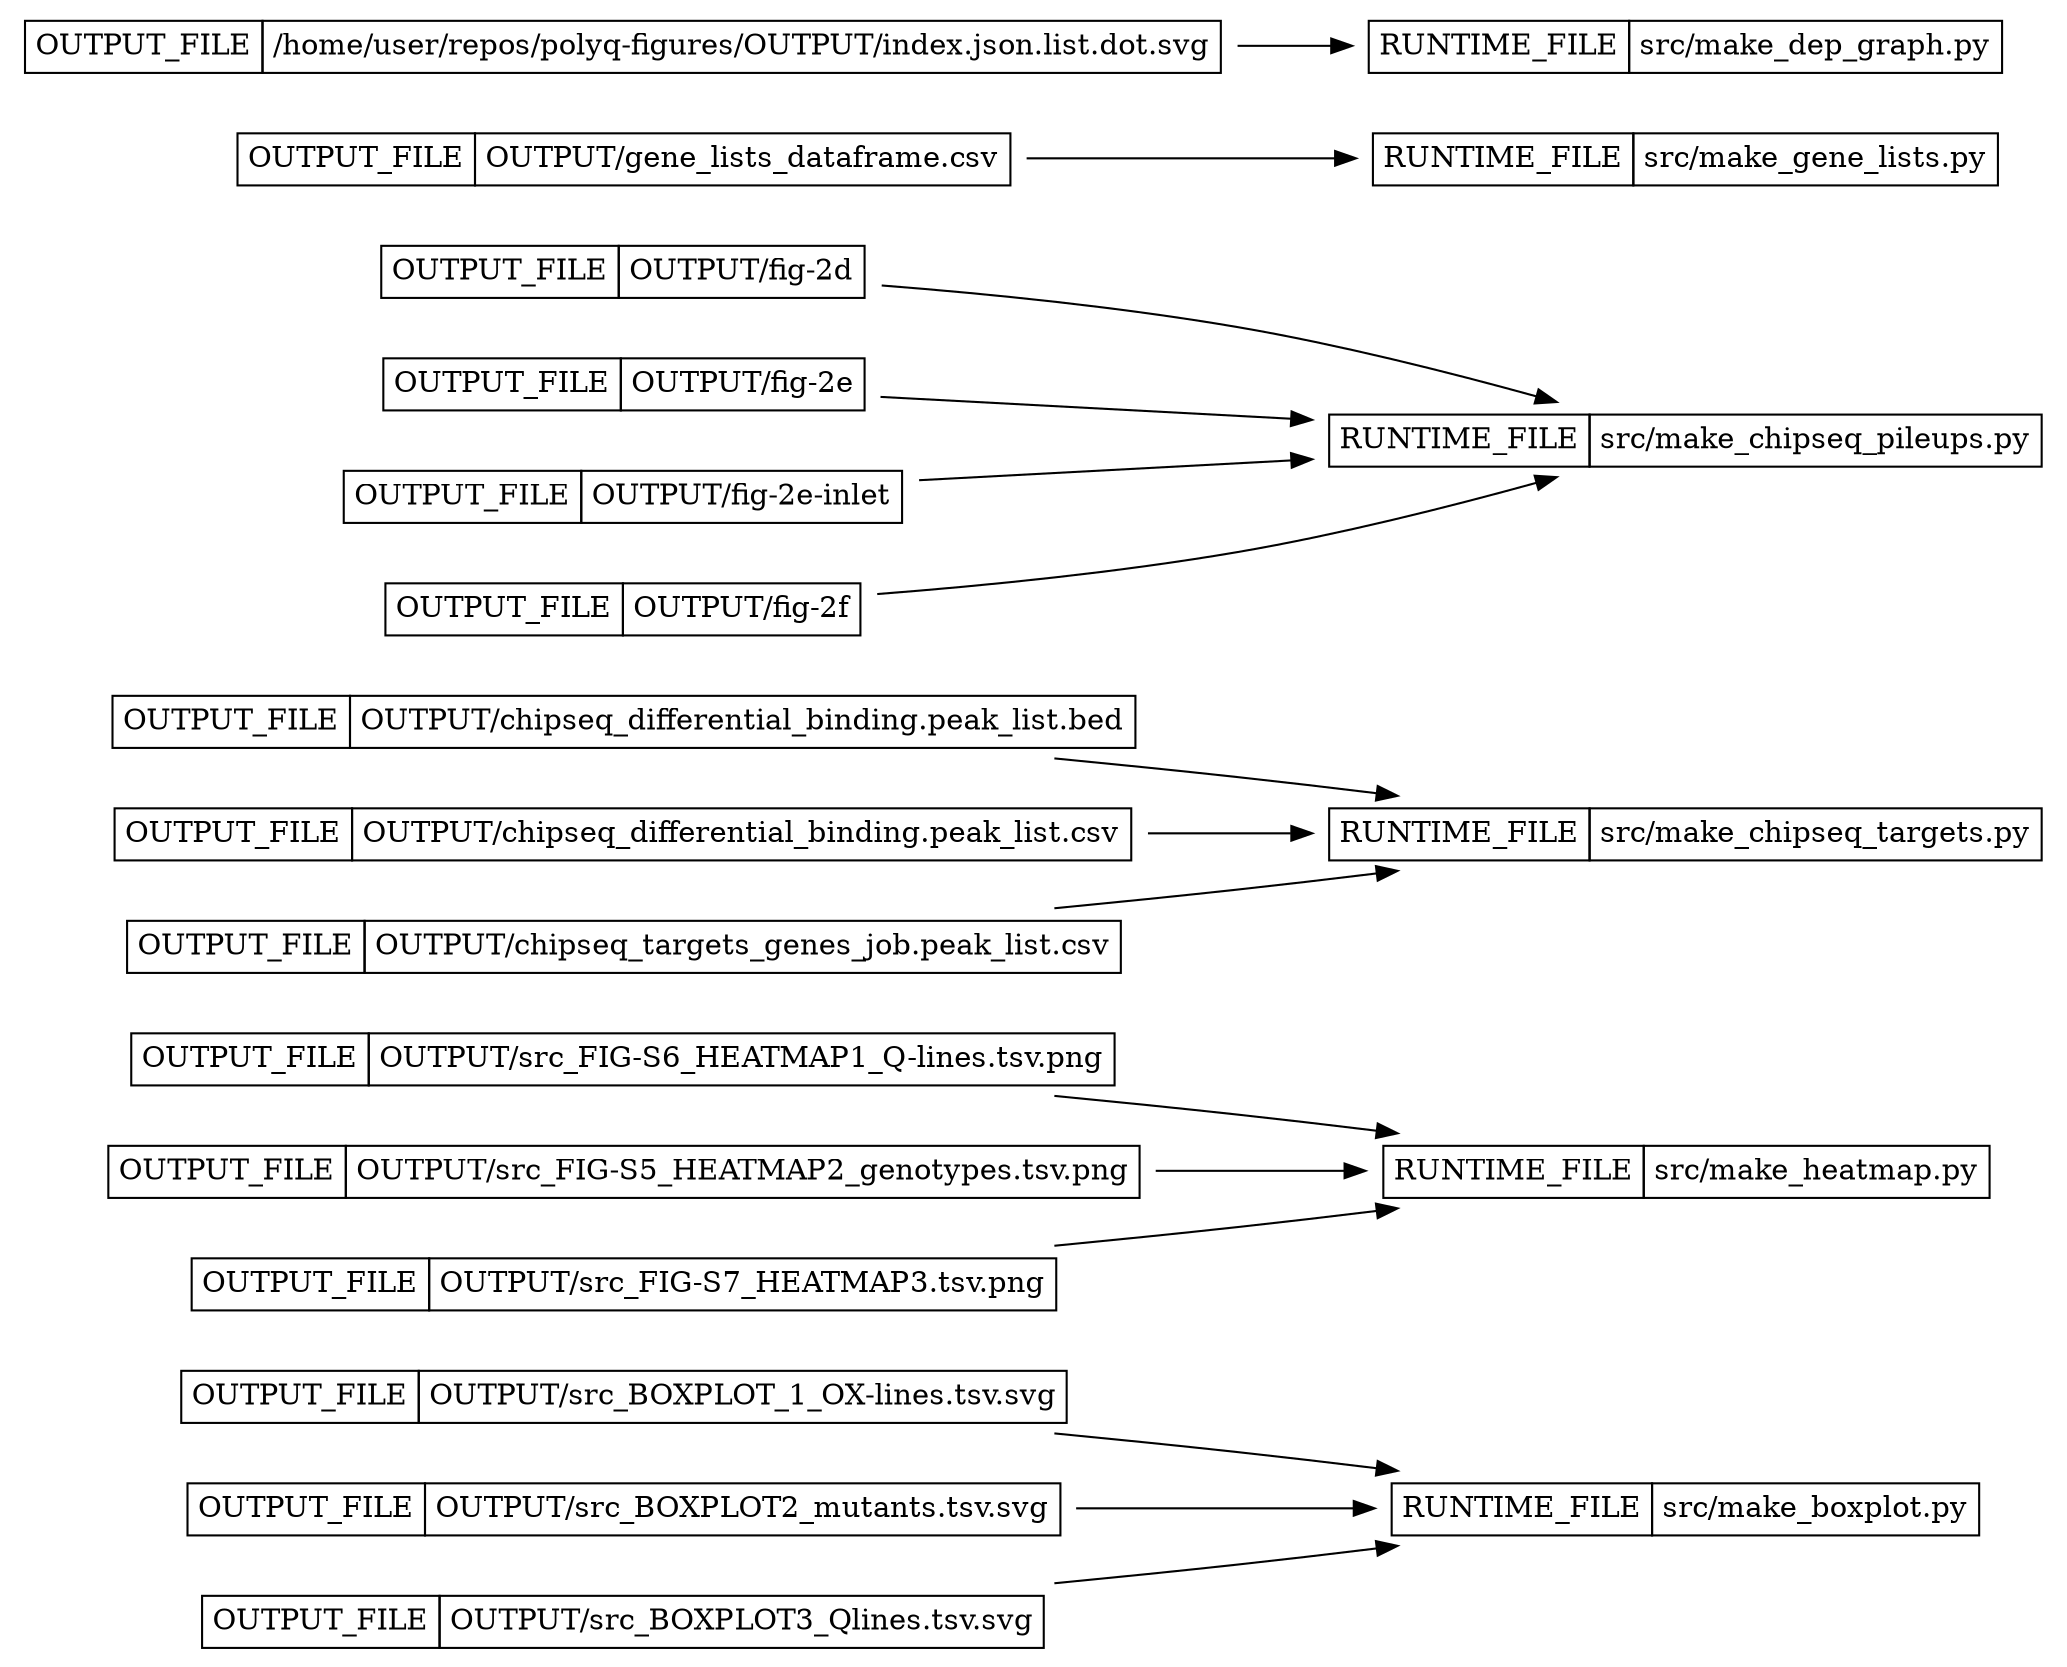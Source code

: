digraph structs {
	graph [rankdir=LR]
	node [shape=plaintext]
	"OUTPUT/src_BOXPLOT_1_OX-lines.tsv.svg" -> "src/make_boxplot.py"
	"OUTPUT/src_BOXPLOT2_mutants.tsv.svg" -> "src/make_boxplot.py"
	"OUTPUT/src_BOXPLOT3_Qlines.tsv.svg" -> "src/make_boxplot.py"
	"OUTPUT/src_FIG-S6_HEATMAP1_Q-lines.tsv.png" -> "src/make_heatmap.py"
	"OUTPUT/src_FIG-S5_HEATMAP2_genotypes.tsv.png" -> "src/make_heatmap.py"
	"OUTPUT/src_FIG-S7_HEATMAP3.tsv.png" -> "src/make_heatmap.py"
	"OUTPUT/chipseq_differential_binding.peak_list.bed" -> "src/make_chipseq_targets.py"
	"OUTPUT/chipseq_differential_binding.peak_list.csv" -> "src/make_chipseq_targets.py"
	"OUTPUT/chipseq_targets_genes_job.peak_list.csv" -> "src/make_chipseq_targets.py"
	"OUTPUT/fig-2d" -> "src/make_chipseq_pileups.py"
	"OUTPUT/fig-2e" -> "src/make_chipseq_pileups.py"
	"OUTPUT/fig-2e-inlet" -> "src/make_chipseq_pileups.py"
	"OUTPUT/fig-2f" -> "src/make_chipseq_pileups.py"
	"OUTPUT/gene_lists_dataframe.csv" -> "src/make_gene_lists.py"
	"/home/user/repos/polyq-figures/OUTPUT/index.json.list.dot.svg" -> "src/make_dep_graph.py"
	subgraph right {
		"src/make_boxplot.py" [label=<
    <TABLE BORDER="0" CELLBORDER="1" CELLSPACING="0" CELLPADDING="4">
      <TR>
      <TD PORT="RUNTIME_FILE" >RUNTIME_FILE</TD>
      <TD PORT="src/make_boxplot.py" >src/make_boxplot.py</TD>  </TR>
    </TABLE>> href="src/make_boxplot.py"]
		"src/make_boxplot.py" [label=<
    <TABLE BORDER="0" CELLBORDER="1" CELLSPACING="0" CELLPADDING="4">
      <TR>
      <TD PORT="RUNTIME_FILE" >RUNTIME_FILE</TD>
      <TD PORT="src/make_boxplot.py" >src/make_boxplot.py</TD>  </TR>
    </TABLE>> href="src/make_boxplot.py"]
		"src/make_boxplot.py" [label=<
    <TABLE BORDER="0" CELLBORDER="1" CELLSPACING="0" CELLPADDING="4">
      <TR>
      <TD PORT="RUNTIME_FILE" >RUNTIME_FILE</TD>
      <TD PORT="src/make_boxplot.py" >src/make_boxplot.py</TD>  </TR>
    </TABLE>> href="src/make_boxplot.py"]
		"src/make_heatmap.py" [label=<
    <TABLE BORDER="0" CELLBORDER="1" CELLSPACING="0" CELLPADDING="4">
      <TR>
      <TD PORT="RUNTIME_FILE" >RUNTIME_FILE</TD>
      <TD PORT="src/make_heatmap.py" >src/make_heatmap.py</TD>  </TR>
    </TABLE>> href="src/make_heatmap.py"]
		"src/make_heatmap.py" [label=<
    <TABLE BORDER="0" CELLBORDER="1" CELLSPACING="0" CELLPADDING="4">
      <TR>
      <TD PORT="RUNTIME_FILE" >RUNTIME_FILE</TD>
      <TD PORT="src/make_heatmap.py" >src/make_heatmap.py</TD>  </TR>
    </TABLE>> href="src/make_heatmap.py"]
		"src/make_heatmap.py" [label=<
    <TABLE BORDER="0" CELLBORDER="1" CELLSPACING="0" CELLPADDING="4">
      <TR>
      <TD PORT="RUNTIME_FILE" >RUNTIME_FILE</TD>
      <TD PORT="src/make_heatmap.py" >src/make_heatmap.py</TD>  </TR>
    </TABLE>> href="src/make_heatmap.py"]
		"src/make_chipseq_targets.py" [label=<
    <TABLE BORDER="0" CELLBORDER="1" CELLSPACING="0" CELLPADDING="4">
      <TR>
      <TD PORT="RUNTIME_FILE" >RUNTIME_FILE</TD>
      <TD PORT="src/make_chipseq_targets.py" >src/make_chipseq_targets.py</TD>  </TR>
    </TABLE>> href="src/make_chipseq_targets.py"]
		"src/make_chipseq_targets.py" [label=<
    <TABLE BORDER="0" CELLBORDER="1" CELLSPACING="0" CELLPADDING="4">
      <TR>
      <TD PORT="RUNTIME_FILE" >RUNTIME_FILE</TD>
      <TD PORT="src/make_chipseq_targets.py" >src/make_chipseq_targets.py</TD>  </TR>
    </TABLE>> href="src/make_chipseq_targets.py"]
		"src/make_chipseq_targets.py" [label=<
    <TABLE BORDER="0" CELLBORDER="1" CELLSPACING="0" CELLPADDING="4">
      <TR>
      <TD PORT="RUNTIME_FILE" >RUNTIME_FILE</TD>
      <TD PORT="src/make_chipseq_targets.py" >src/make_chipseq_targets.py</TD>  </TR>
    </TABLE>> href="src/make_chipseq_targets.py"]
		"src/make_chipseq_pileups.py" [label=<
    <TABLE BORDER="0" CELLBORDER="1" CELLSPACING="0" CELLPADDING="4">
      <TR>
      <TD PORT="RUNTIME_FILE" >RUNTIME_FILE</TD>
      <TD PORT="src/make_chipseq_pileups.py" >src/make_chipseq_pileups.py</TD>  </TR>
    </TABLE>> href="src/make_chipseq_pileups.py"]
		"src/make_chipseq_pileups.py" [label=<
    <TABLE BORDER="0" CELLBORDER="1" CELLSPACING="0" CELLPADDING="4">
      <TR>
      <TD PORT="RUNTIME_FILE" >RUNTIME_FILE</TD>
      <TD PORT="src/make_chipseq_pileups.py" >src/make_chipseq_pileups.py</TD>  </TR>
    </TABLE>> href="src/make_chipseq_pileups.py"]
		"src/make_chipseq_pileups.py" [label=<
    <TABLE BORDER="0" CELLBORDER="1" CELLSPACING="0" CELLPADDING="4">
      <TR>
      <TD PORT="RUNTIME_FILE" >RUNTIME_FILE</TD>
      <TD PORT="src/make_chipseq_pileups.py" >src/make_chipseq_pileups.py</TD>  </TR>
    </TABLE>> href="src/make_chipseq_pileups.py"]
		"src/make_chipseq_pileups.py" [label=<
    <TABLE BORDER="0" CELLBORDER="1" CELLSPACING="0" CELLPADDING="4">
      <TR>
      <TD PORT="RUNTIME_FILE" >RUNTIME_FILE</TD>
      <TD PORT="src/make_chipseq_pileups.py" >src/make_chipseq_pileups.py</TD>  </TR>
    </TABLE>> href="src/make_chipseq_pileups.py"]
		"src/make_gene_lists.py" [label=<
    <TABLE BORDER="0" CELLBORDER="1" CELLSPACING="0" CELLPADDING="4">
      <TR>
      <TD PORT="RUNTIME_FILE" >RUNTIME_FILE</TD>
      <TD PORT="src/make_gene_lists.py" >src/make_gene_lists.py</TD>  </TR>
    </TABLE>> href="src/make_gene_lists.py"]
		"src/make_dep_graph.py" [label=<
    <TABLE BORDER="0" CELLBORDER="1" CELLSPACING="0" CELLPADDING="4">
      <TR>
      <TD PORT="RUNTIME_FILE" >RUNTIME_FILE</TD>
      <TD PORT="src/make_dep_graph.py" >src/make_dep_graph.py</TD>  </TR>
    </TABLE>> href="src/make_dep_graph.py"]
	}
	subgraph left {
		"OUTPUT/src_BOXPLOT_1_OX-lines.tsv.svg" [label=<
    <TABLE BORDER="0" CELLBORDER="1" CELLSPACING="0" CELLPADDING="4">
      <TR>
      <TD PORT="OUTPUT_FILE" >OUTPUT_FILE</TD>
      <TD PORT="OUTPUT/src_BOXPLOT_1_OX-lines.tsv.svg" >OUTPUT/src_BOXPLOT_1_OX-lines.tsv.svg</TD>  </TR>
    </TABLE>> href="OUTPUT/src_BOXPLOT_1_OX-lines.tsv.svg"]
		"OUTPUT/src_BOXPLOT2_mutants.tsv.svg" [label=<
    <TABLE BORDER="0" CELLBORDER="1" CELLSPACING="0" CELLPADDING="4">
      <TR>
      <TD PORT="OUTPUT_FILE" >OUTPUT_FILE</TD>
      <TD PORT="OUTPUT/src_BOXPLOT2_mutants.tsv.svg" >OUTPUT/src_BOXPLOT2_mutants.tsv.svg</TD>  </TR>
    </TABLE>> href="OUTPUT/src_BOXPLOT2_mutants.tsv.svg"]
		"OUTPUT/src_BOXPLOT3_Qlines.tsv.svg" [label=<
    <TABLE BORDER="0" CELLBORDER="1" CELLSPACING="0" CELLPADDING="4">
      <TR>
      <TD PORT="OUTPUT_FILE" >OUTPUT_FILE</TD>
      <TD PORT="OUTPUT/src_BOXPLOT3_Qlines.tsv.svg" >OUTPUT/src_BOXPLOT3_Qlines.tsv.svg</TD>  </TR>
    </TABLE>> href="OUTPUT/src_BOXPLOT3_Qlines.tsv.svg"]
		"OUTPUT/src_FIG-S6_HEATMAP1_Q-lines.tsv.png" [label=<
    <TABLE BORDER="0" CELLBORDER="1" CELLSPACING="0" CELLPADDING="4">
      <TR>
      <TD PORT="OUTPUT_FILE" >OUTPUT_FILE</TD>
      <TD PORT="OUTPUT/src_FIG-S6_HEATMAP1_Q-lines.tsv.png" >OUTPUT/src_FIG-S6_HEATMAP1_Q-lines.tsv.png</TD>  </TR>
    </TABLE>> href="OUTPUT/src_FIG-S6_HEATMAP1_Q-lines.tsv.png"]
		"OUTPUT/src_FIG-S5_HEATMAP2_genotypes.tsv.png" [label=<
    <TABLE BORDER="0" CELLBORDER="1" CELLSPACING="0" CELLPADDING="4">
      <TR>
      <TD PORT="OUTPUT_FILE" >OUTPUT_FILE</TD>
      <TD PORT="OUTPUT/src_FIG-S5_HEATMAP2_genotypes.tsv.png" >OUTPUT/src_FIG-S5_HEATMAP2_genotypes.tsv.png</TD>  </TR>
    </TABLE>> href="OUTPUT/src_FIG-S5_HEATMAP2_genotypes.tsv.png"]
		"OUTPUT/src_FIG-S7_HEATMAP3.tsv.png" [label=<
    <TABLE BORDER="0" CELLBORDER="1" CELLSPACING="0" CELLPADDING="4">
      <TR>
      <TD PORT="OUTPUT_FILE" >OUTPUT_FILE</TD>
      <TD PORT="OUTPUT/src_FIG-S7_HEATMAP3.tsv.png" >OUTPUT/src_FIG-S7_HEATMAP3.tsv.png</TD>  </TR>
    </TABLE>> href="OUTPUT/src_FIG-S7_HEATMAP3.tsv.png"]
		"OUTPUT/chipseq_differential_binding.peak_list.bed" [label=<
    <TABLE BORDER="0" CELLBORDER="1" CELLSPACING="0" CELLPADDING="4">
      <TR>
      <TD PORT="OUTPUT_FILE" >OUTPUT_FILE</TD>
      <TD PORT="OUTPUT/chipseq_differential_binding.peak_list.bed" >OUTPUT/chipseq_differential_binding.peak_list.bed</TD>  </TR>
    </TABLE>> href="OUTPUT/chipseq_differential_binding.peak_list.bed"]
		"OUTPUT/chipseq_differential_binding.peak_list.csv" [label=<
    <TABLE BORDER="0" CELLBORDER="1" CELLSPACING="0" CELLPADDING="4">
      <TR>
      <TD PORT="OUTPUT_FILE" >OUTPUT_FILE</TD>
      <TD PORT="OUTPUT/chipseq_differential_binding.peak_list.csv" >OUTPUT/chipseq_differential_binding.peak_list.csv</TD>  </TR>
    </TABLE>> href="OUTPUT/chipseq_differential_binding.peak_list.csv"]
		"OUTPUT/chipseq_targets_genes_job.peak_list.csv" [label=<
    <TABLE BORDER="0" CELLBORDER="1" CELLSPACING="0" CELLPADDING="4">
      <TR>
      <TD PORT="OUTPUT_FILE" >OUTPUT_FILE</TD>
      <TD PORT="OUTPUT/chipseq_targets_genes_job.peak_list.csv" >OUTPUT/chipseq_targets_genes_job.peak_list.csv</TD>  </TR>
    </TABLE>> href="OUTPUT/chipseq_targets_genes_job.peak_list.csv"]
		"OUTPUT/fig-2d" [label=<
    <TABLE BORDER="0" CELLBORDER="1" CELLSPACING="0" CELLPADDING="4">
      <TR>
      <TD PORT="OUTPUT_FILE" >OUTPUT_FILE</TD>
      <TD PORT="OUTPUT/fig-2d" >OUTPUT/fig-2d</TD>  </TR>
    </TABLE>> href="OUTPUT/fig-2d"]
		"OUTPUT/fig-2e" [label=<
    <TABLE BORDER="0" CELLBORDER="1" CELLSPACING="0" CELLPADDING="4">
      <TR>
      <TD PORT="OUTPUT_FILE" >OUTPUT_FILE</TD>
      <TD PORT="OUTPUT/fig-2e" >OUTPUT/fig-2e</TD>  </TR>
    </TABLE>> href="OUTPUT/fig-2e"]
		"OUTPUT/fig-2e-inlet" [label=<
    <TABLE BORDER="0" CELLBORDER="1" CELLSPACING="0" CELLPADDING="4">
      <TR>
      <TD PORT="OUTPUT_FILE" >OUTPUT_FILE</TD>
      <TD PORT="OUTPUT/fig-2e-inlet" >OUTPUT/fig-2e-inlet</TD>  </TR>
    </TABLE>> href="OUTPUT/fig-2e-inlet"]
		"OUTPUT/fig-2f" [label=<
    <TABLE BORDER="0" CELLBORDER="1" CELLSPACING="0" CELLPADDING="4">
      <TR>
      <TD PORT="OUTPUT_FILE" >OUTPUT_FILE</TD>
      <TD PORT="OUTPUT/fig-2f" >OUTPUT/fig-2f</TD>  </TR>
    </TABLE>> href="OUTPUT/fig-2f"]
		"OUTPUT/gene_lists_dataframe.csv" [label=<
    <TABLE BORDER="0" CELLBORDER="1" CELLSPACING="0" CELLPADDING="4">
      <TR>
      <TD PORT="OUTPUT_FILE" >OUTPUT_FILE</TD>
      <TD PORT="OUTPUT/gene_lists_dataframe.csv" >OUTPUT/gene_lists_dataframe.csv</TD>  </TR>
    </TABLE>> href="OUTPUT/gene_lists_dataframe.csv"]
		"/home/user/repos/polyq-figures/OUTPUT/index.json.list.dot.svg" [label=<
    <TABLE BORDER="0" CELLBORDER="1" CELLSPACING="0" CELLPADDING="4">
      <TR>
      <TD PORT="OUTPUT_FILE" >OUTPUT_FILE</TD>
      <TD PORT="/home/user/repos/polyq-figures/OUTPUT/index.json.list.dot.svg" >/home/user/repos/polyq-figures/OUTPUT/index.json.list.dot.svg</TD>  </TR>
    </TABLE>> href="/home/user/repos/polyq-figures/OUTPUT/index.json.list.dot.svg"]
	}
}
